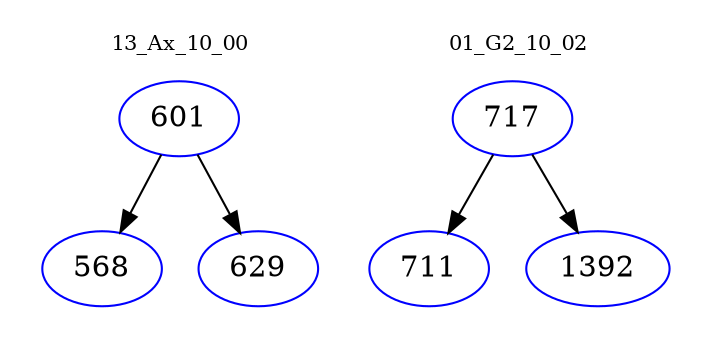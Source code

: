digraph{
subgraph cluster_0 {
color = white
label = "13_Ax_10_00";
fontsize=10;
T0_601 [label="601", color="blue"]
T0_601 -> T0_568 [color="black"]
T0_568 [label="568", color="blue"]
T0_601 -> T0_629 [color="black"]
T0_629 [label="629", color="blue"]
}
subgraph cluster_1 {
color = white
label = "01_G2_10_02";
fontsize=10;
T1_717 [label="717", color="blue"]
T1_717 -> T1_711 [color="black"]
T1_711 [label="711", color="blue"]
T1_717 -> T1_1392 [color="black"]
T1_1392 [label="1392", color="blue"]
}
}
